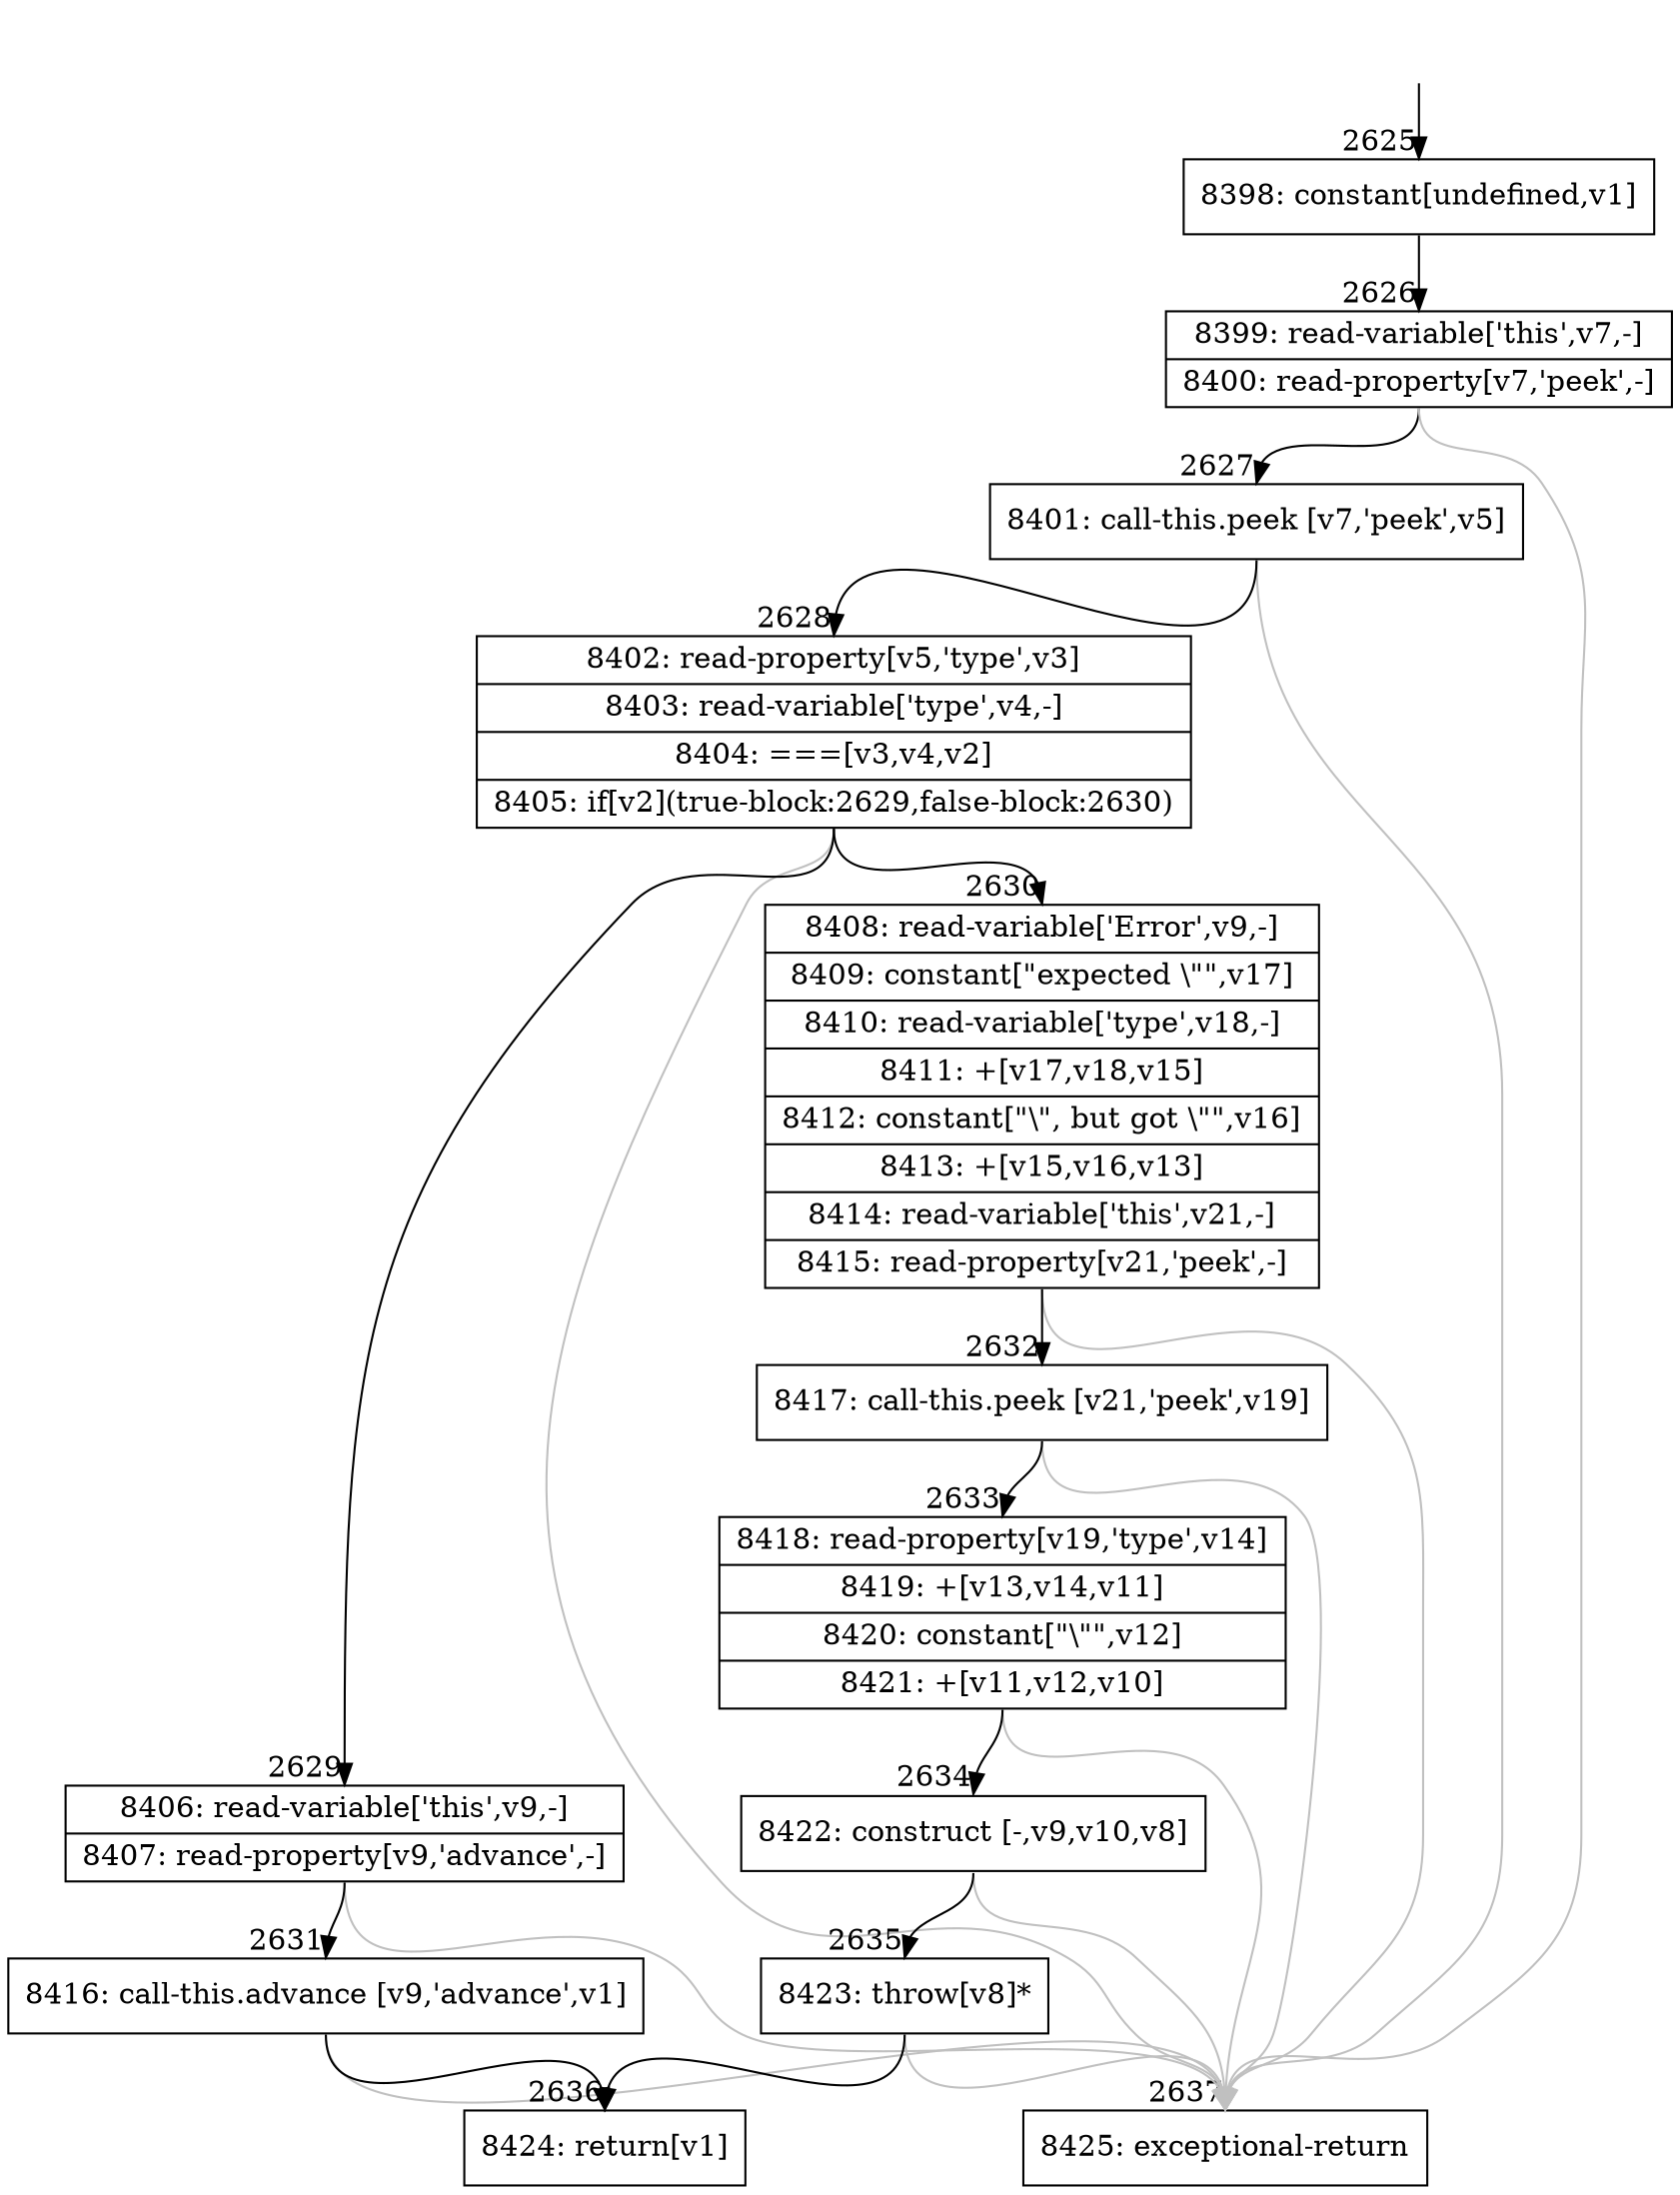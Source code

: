 digraph {
rankdir="TD"
BB_entry164[shape=none,label=""];
BB_entry164 -> BB2625 [tailport=s, headport=n, headlabel="    2625"]
BB2625 [shape=record label="{8398: constant[undefined,v1]}" ] 
BB2625 -> BB2626 [tailport=s, headport=n, headlabel="      2626"]
BB2626 [shape=record label="{8399: read-variable['this',v7,-]|8400: read-property[v7,'peek',-]}" ] 
BB2626 -> BB2627 [tailport=s, headport=n, headlabel="      2627"]
BB2626 -> BB2637 [tailport=s, headport=n, color=gray, headlabel="      2637"]
BB2627 [shape=record label="{8401: call-this.peek [v7,'peek',v5]}" ] 
BB2627 -> BB2628 [tailport=s, headport=n, headlabel="      2628"]
BB2627 -> BB2637 [tailport=s, headport=n, color=gray]
BB2628 [shape=record label="{8402: read-property[v5,'type',v3]|8403: read-variable['type',v4,-]|8404: ===[v3,v4,v2]|8405: if[v2](true-block:2629,false-block:2630)}" ] 
BB2628 -> BB2629 [tailport=s, headport=n, headlabel="      2629"]
BB2628 -> BB2630 [tailport=s, headport=n, headlabel="      2630"]
BB2628 -> BB2637 [tailport=s, headport=n, color=gray]
BB2629 [shape=record label="{8406: read-variable['this',v9,-]|8407: read-property[v9,'advance',-]}" ] 
BB2629 -> BB2631 [tailport=s, headport=n, headlabel="      2631"]
BB2629 -> BB2637 [tailport=s, headport=n, color=gray]
BB2630 [shape=record label="{8408: read-variable['Error',v9,-]|8409: constant[\"expected \\\"\",v17]|8410: read-variable['type',v18,-]|8411: +[v17,v18,v15]|8412: constant[\"\\\", but got \\\"\",v16]|8413: +[v15,v16,v13]|8414: read-variable['this',v21,-]|8415: read-property[v21,'peek',-]}" ] 
BB2630 -> BB2632 [tailport=s, headport=n, headlabel="      2632"]
BB2630 -> BB2637 [tailport=s, headport=n, color=gray]
BB2631 [shape=record label="{8416: call-this.advance [v9,'advance',v1]}" ] 
BB2631 -> BB2636 [tailport=s, headport=n, headlabel="      2636"]
BB2631 -> BB2637 [tailport=s, headport=n, color=gray]
BB2632 [shape=record label="{8417: call-this.peek [v21,'peek',v19]}" ] 
BB2632 -> BB2633 [tailport=s, headport=n, headlabel="      2633"]
BB2632 -> BB2637 [tailport=s, headport=n, color=gray]
BB2633 [shape=record label="{8418: read-property[v19,'type',v14]|8419: +[v13,v14,v11]|8420: constant[\"\\\"\",v12]|8421: +[v11,v12,v10]}" ] 
BB2633 -> BB2634 [tailport=s, headport=n, headlabel="      2634"]
BB2633 -> BB2637 [tailport=s, headport=n, color=gray]
BB2634 [shape=record label="{8422: construct [-,v9,v10,v8]}" ] 
BB2634 -> BB2635 [tailport=s, headport=n, headlabel="      2635"]
BB2634 -> BB2637 [tailport=s, headport=n, color=gray]
BB2635 [shape=record label="{8423: throw[v8]*}" ] 
BB2635 -> BB2636 [tailport=s, headport=n]
BB2635 -> BB2637 [tailport=s, headport=n, color=gray]
BB2636 [shape=record label="{8424: return[v1]}" ] 
BB2637 [shape=record label="{8425: exceptional-return}" ] 
//#$~ 2917
}
